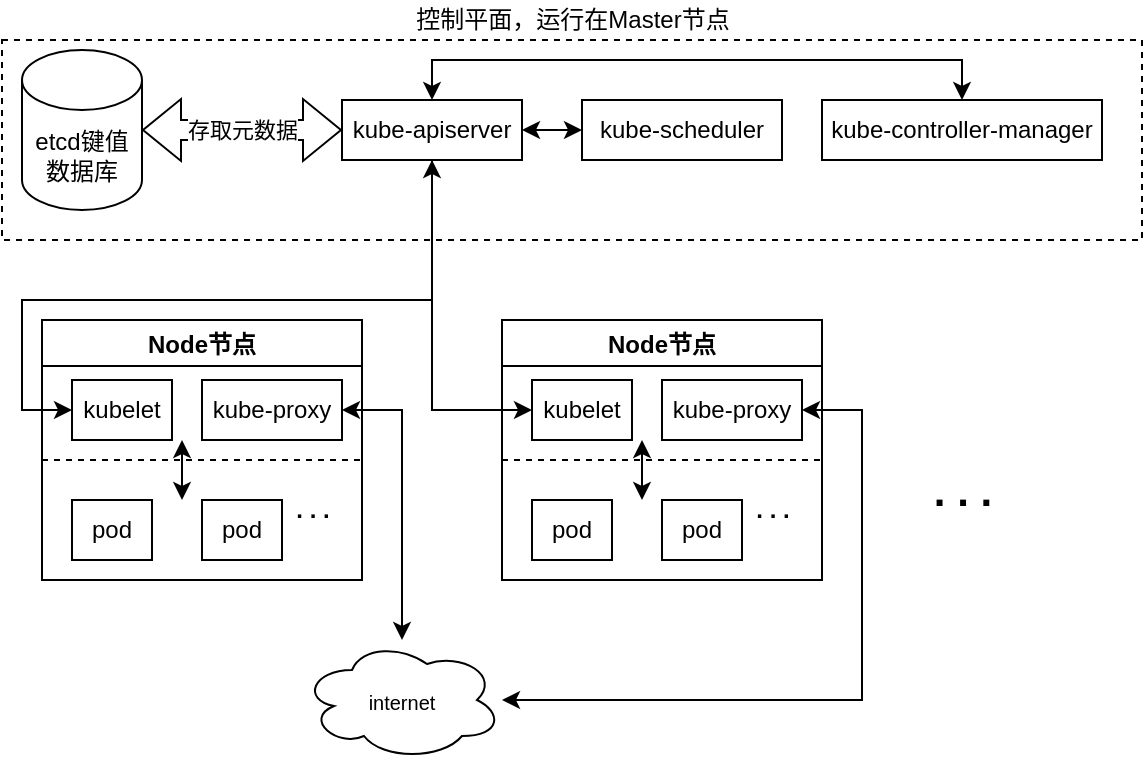 <mxfile version="16.6.2" type="github">
  <diagram id="v6akGFJjtMQ1T7CMj_6m" name="Page-1">
    <mxGraphModel dx="1303" dy="790" grid="1" gridSize="10" guides="1" tooltips="1" connect="1" arrows="1" fold="1" page="1" pageScale="1" pageWidth="850" pageHeight="1100" math="0" shadow="0">
      <root>
        <mxCell id="0" />
        <mxCell id="1" parent="0" />
        <mxCell id="DwAnXYtoTmB1sDgRqPNk-1" value="etcd键值数据库" style="shape=cylinder3;whiteSpace=wrap;html=1;boundedLbl=1;backgroundOutline=1;size=15;" vertex="1" parent="1">
          <mxGeometry x="110" y="155" width="60" height="80" as="geometry" />
        </mxCell>
        <mxCell id="DwAnXYtoTmB1sDgRqPNk-2" value="kube-apiserver" style="rounded=0;whiteSpace=wrap;html=1;" vertex="1" parent="1">
          <mxGeometry x="270" y="180" width="90" height="30" as="geometry" />
        </mxCell>
        <mxCell id="DwAnXYtoTmB1sDgRqPNk-3" value="kube-scheduler" style="rounded=0;whiteSpace=wrap;html=1;" vertex="1" parent="1">
          <mxGeometry x="390" y="180" width="100" height="30" as="geometry" />
        </mxCell>
        <mxCell id="DwAnXYtoTmB1sDgRqPNk-4" value="kube-controller-manager" style="rounded=0;whiteSpace=wrap;html=1;" vertex="1" parent="1">
          <mxGeometry x="510" y="180" width="140" height="30" as="geometry" />
        </mxCell>
        <mxCell id="DwAnXYtoTmB1sDgRqPNk-5" value="" style="shape=flexArrow;endArrow=classic;startArrow=classic;html=1;rounded=0;entryX=0;entryY=0.5;entryDx=0;entryDy=0;" edge="1" parent="1" source="DwAnXYtoTmB1sDgRqPNk-1" target="DwAnXYtoTmB1sDgRqPNk-2">
          <mxGeometry width="100" height="100" relative="1" as="geometry">
            <mxPoint x="340" y="420" as="sourcePoint" />
            <mxPoint x="460" y="380" as="targetPoint" />
          </mxGeometry>
        </mxCell>
        <mxCell id="DwAnXYtoTmB1sDgRqPNk-6" value="存取元数据" style="edgeLabel;html=1;align=center;verticalAlign=middle;resizable=0;points=[];" vertex="1" connectable="0" parent="DwAnXYtoTmB1sDgRqPNk-5">
          <mxGeometry x="0.32" relative="1" as="geometry">
            <mxPoint x="-16" as="offset" />
          </mxGeometry>
        </mxCell>
        <mxCell id="DwAnXYtoTmB1sDgRqPNk-7" value="" style="endArrow=classic;startArrow=classic;html=1;rounded=0;exitX=1;exitY=0.5;exitDx=0;exitDy=0;entryX=0;entryY=0.5;entryDx=0;entryDy=0;" edge="1" parent="1" source="DwAnXYtoTmB1sDgRqPNk-2" target="DwAnXYtoTmB1sDgRqPNk-3">
          <mxGeometry width="50" height="50" relative="1" as="geometry">
            <mxPoint x="360" y="270" as="sourcePoint" />
            <mxPoint x="410" y="220" as="targetPoint" />
          </mxGeometry>
        </mxCell>
        <mxCell id="DwAnXYtoTmB1sDgRqPNk-8" value="" style="endArrow=classic;startArrow=classic;html=1;rounded=0;exitX=0.5;exitY=0;exitDx=0;exitDy=0;" edge="1" parent="1" source="DwAnXYtoTmB1sDgRqPNk-2" target="DwAnXYtoTmB1sDgRqPNk-4">
          <mxGeometry width="50" height="50" relative="1" as="geometry">
            <mxPoint x="360" y="270" as="sourcePoint" />
            <mxPoint x="440" y="260" as="targetPoint" />
            <Array as="points">
              <mxPoint x="315" y="160" />
              <mxPoint x="580" y="160" />
            </Array>
          </mxGeometry>
        </mxCell>
        <mxCell id="DwAnXYtoTmB1sDgRqPNk-9" value="" style="rounded=0;whiteSpace=wrap;html=1;dashed=1;fillColor=none;" vertex="1" parent="1">
          <mxGeometry x="100" y="150" width="570" height="100" as="geometry" />
        </mxCell>
        <mxCell id="DwAnXYtoTmB1sDgRqPNk-10" value="控制平面，运行在Master节点" style="text;html=1;align=center;verticalAlign=middle;resizable=0;points=[];autosize=1;strokeColor=none;fillColor=none;" vertex="1" parent="1">
          <mxGeometry x="300" y="130" width="170" height="20" as="geometry" />
        </mxCell>
        <mxCell id="DwAnXYtoTmB1sDgRqPNk-11" value="Node节点" style="swimlane;fillColor=none;startSize=23;" vertex="1" parent="1">
          <mxGeometry x="120" y="290" width="160" height="130" as="geometry">
            <mxRectangle x="250" y="310" width="130" height="23" as="alternateBounds" />
          </mxGeometry>
        </mxCell>
        <mxCell id="DwAnXYtoTmB1sDgRqPNk-12" value="kubelet" style="whiteSpace=wrap;html=1;fillColor=none;" vertex="1" parent="DwAnXYtoTmB1sDgRqPNk-11">
          <mxGeometry x="15" y="30" width="50" height="30" as="geometry" />
        </mxCell>
        <mxCell id="DwAnXYtoTmB1sDgRqPNk-13" value="kube-proxy" style="whiteSpace=wrap;html=1;fillColor=none;" vertex="1" parent="DwAnXYtoTmB1sDgRqPNk-11">
          <mxGeometry x="80" y="30" width="70" height="30" as="geometry" />
        </mxCell>
        <mxCell id="DwAnXYtoTmB1sDgRqPNk-14" value="pod" style="whiteSpace=wrap;html=1;fillColor=none;" vertex="1" parent="DwAnXYtoTmB1sDgRqPNk-11">
          <mxGeometry x="15" y="90" width="40" height="30" as="geometry" />
        </mxCell>
        <mxCell id="DwAnXYtoTmB1sDgRqPNk-15" value="pod" style="whiteSpace=wrap;html=1;fillColor=none;" vertex="1" parent="DwAnXYtoTmB1sDgRqPNk-11">
          <mxGeometry x="80" y="90" width="40" height="30" as="geometry" />
        </mxCell>
        <mxCell id="DwAnXYtoTmB1sDgRqPNk-16" value="&lt;b&gt;. . .&lt;/b&gt;" style="text;html=1;align=center;verticalAlign=middle;resizable=0;points=[];autosize=1;strokeColor=none;fillColor=none;" vertex="1" parent="DwAnXYtoTmB1sDgRqPNk-11">
          <mxGeometry x="120" y="85" width="30" height="20" as="geometry" />
        </mxCell>
        <mxCell id="DwAnXYtoTmB1sDgRqPNk-17" value="" style="endArrow=none;dashed=1;html=1;rounded=0;" edge="1" parent="1">
          <mxGeometry width="50" height="50" relative="1" as="geometry">
            <mxPoint x="120" y="360" as="sourcePoint" />
            <mxPoint x="280" y="360" as="targetPoint" />
          </mxGeometry>
        </mxCell>
        <mxCell id="DwAnXYtoTmB1sDgRqPNk-18" value="&lt;font size=&quot;1&quot;&gt;internet&lt;/font&gt;" style="ellipse;shape=cloud;whiteSpace=wrap;html=1;fontSize=17;fillColor=none;" vertex="1" parent="1">
          <mxGeometry x="250" y="450" width="100" height="60" as="geometry" />
        </mxCell>
        <mxCell id="DwAnXYtoTmB1sDgRqPNk-19" value="" style="endArrow=classic;startArrow=classic;html=1;rounded=0;fontSize=16;exitX=0;exitY=0.5;exitDx=0;exitDy=0;" edge="1" parent="1" source="DwAnXYtoTmB1sDgRqPNk-12" target="DwAnXYtoTmB1sDgRqPNk-2">
          <mxGeometry width="50" height="50" relative="1" as="geometry">
            <mxPoint x="290" y="280" as="sourcePoint" />
            <mxPoint x="320" y="220" as="targetPoint" />
            <Array as="points">
              <mxPoint x="110" y="335" />
              <mxPoint x="110" y="280" />
              <mxPoint x="315" y="280" />
            </Array>
          </mxGeometry>
        </mxCell>
        <mxCell id="DwAnXYtoTmB1sDgRqPNk-20" value="" style="endArrow=classic;startArrow=classic;html=1;rounded=0;fontSize=16;" edge="1" parent="1">
          <mxGeometry width="50" height="50" relative="1" as="geometry">
            <mxPoint x="190" y="350" as="sourcePoint" />
            <mxPoint x="190" y="380" as="targetPoint" />
          </mxGeometry>
        </mxCell>
        <mxCell id="DwAnXYtoTmB1sDgRqPNk-21" value="Node节点" style="swimlane;fillColor=none;startSize=23;" vertex="1" parent="1">
          <mxGeometry x="350" y="290" width="160" height="130" as="geometry">
            <mxRectangle x="250" y="310" width="130" height="23" as="alternateBounds" />
          </mxGeometry>
        </mxCell>
        <mxCell id="DwAnXYtoTmB1sDgRqPNk-22" value="kubelet" style="whiteSpace=wrap;html=1;fillColor=none;" vertex="1" parent="DwAnXYtoTmB1sDgRqPNk-21">
          <mxGeometry x="15" y="30" width="50" height="30" as="geometry" />
        </mxCell>
        <mxCell id="DwAnXYtoTmB1sDgRqPNk-23" value="kube-proxy" style="whiteSpace=wrap;html=1;fillColor=none;" vertex="1" parent="DwAnXYtoTmB1sDgRqPNk-21">
          <mxGeometry x="80" y="30" width="70" height="30" as="geometry" />
        </mxCell>
        <mxCell id="DwAnXYtoTmB1sDgRqPNk-24" value="pod" style="whiteSpace=wrap;html=1;fillColor=none;" vertex="1" parent="DwAnXYtoTmB1sDgRqPNk-21">
          <mxGeometry x="15" y="90" width="40" height="30" as="geometry" />
        </mxCell>
        <mxCell id="DwAnXYtoTmB1sDgRqPNk-25" value="pod" style="whiteSpace=wrap;html=1;fillColor=none;" vertex="1" parent="DwAnXYtoTmB1sDgRqPNk-21">
          <mxGeometry x="80" y="90" width="40" height="30" as="geometry" />
        </mxCell>
        <mxCell id="DwAnXYtoTmB1sDgRqPNk-26" value="&lt;b&gt;. . .&lt;/b&gt;" style="text;html=1;align=center;verticalAlign=middle;resizable=0;points=[];autosize=1;strokeColor=none;fillColor=none;" vertex="1" parent="DwAnXYtoTmB1sDgRqPNk-21">
          <mxGeometry x="120" y="85" width="30" height="20" as="geometry" />
        </mxCell>
        <mxCell id="DwAnXYtoTmB1sDgRqPNk-27" value="" style="endArrow=none;dashed=1;html=1;rounded=0;" edge="1" parent="1">
          <mxGeometry width="50" height="50" relative="1" as="geometry">
            <mxPoint x="350" y="360" as="sourcePoint" />
            <mxPoint x="510" y="360" as="targetPoint" />
          </mxGeometry>
        </mxCell>
        <mxCell id="DwAnXYtoTmB1sDgRqPNk-28" value="" style="endArrow=classic;startArrow=classic;html=1;rounded=0;fontSize=16;" edge="1" parent="1">
          <mxGeometry width="50" height="50" relative="1" as="geometry">
            <mxPoint x="420" y="350" as="sourcePoint" />
            <mxPoint x="420" y="380.0" as="targetPoint" />
          </mxGeometry>
        </mxCell>
        <mxCell id="DwAnXYtoTmB1sDgRqPNk-29" value="" style="endArrow=classic;html=1;rounded=0;fontSize=16;entryX=0;entryY=0.5;entryDx=0;entryDy=0;" edge="1" parent="1" source="DwAnXYtoTmB1sDgRqPNk-2" target="DwAnXYtoTmB1sDgRqPNk-22">
          <mxGeometry width="50" height="50" relative="1" as="geometry">
            <mxPoint x="310" y="280" as="sourcePoint" />
            <mxPoint x="320" y="370" as="targetPoint" />
            <Array as="points">
              <mxPoint x="315" y="335" />
            </Array>
          </mxGeometry>
        </mxCell>
        <mxCell id="DwAnXYtoTmB1sDgRqPNk-30" value="" style="endArrow=classic;startArrow=classic;html=1;rounded=0;fontSize=16;" edge="1" parent="1" source="DwAnXYtoTmB1sDgRqPNk-13" target="DwAnXYtoTmB1sDgRqPNk-18">
          <mxGeometry width="50" height="50" relative="1" as="geometry">
            <mxPoint x="410" y="300" as="sourcePoint" />
            <mxPoint x="460" y="250" as="targetPoint" />
            <Array as="points">
              <mxPoint x="300" y="335" />
            </Array>
          </mxGeometry>
        </mxCell>
        <mxCell id="DwAnXYtoTmB1sDgRqPNk-31" value="" style="endArrow=classic;startArrow=classic;html=1;rounded=0;fontSize=16;" edge="1" parent="1" source="DwAnXYtoTmB1sDgRqPNk-18" target="DwAnXYtoTmB1sDgRqPNk-23">
          <mxGeometry width="50" height="50" relative="1" as="geometry">
            <mxPoint x="360" y="330" as="sourcePoint" />
            <mxPoint x="410" y="280" as="targetPoint" />
            <Array as="points">
              <mxPoint x="530" y="480" />
              <mxPoint x="530" y="335" />
            </Array>
          </mxGeometry>
        </mxCell>
        <mxCell id="DwAnXYtoTmB1sDgRqPNk-32" value="&lt;b&gt;&lt;font style=&quot;font-size: 21px&quot;&gt;. . .&lt;/font&gt;&lt;/b&gt;" style="text;html=1;align=center;verticalAlign=middle;resizable=0;points=[];autosize=1;strokeColor=none;fillColor=none;fontSize=16;" vertex="1" parent="1">
          <mxGeometry x="560" y="360" width="40" height="30" as="geometry" />
        </mxCell>
      </root>
    </mxGraphModel>
  </diagram>
</mxfile>
